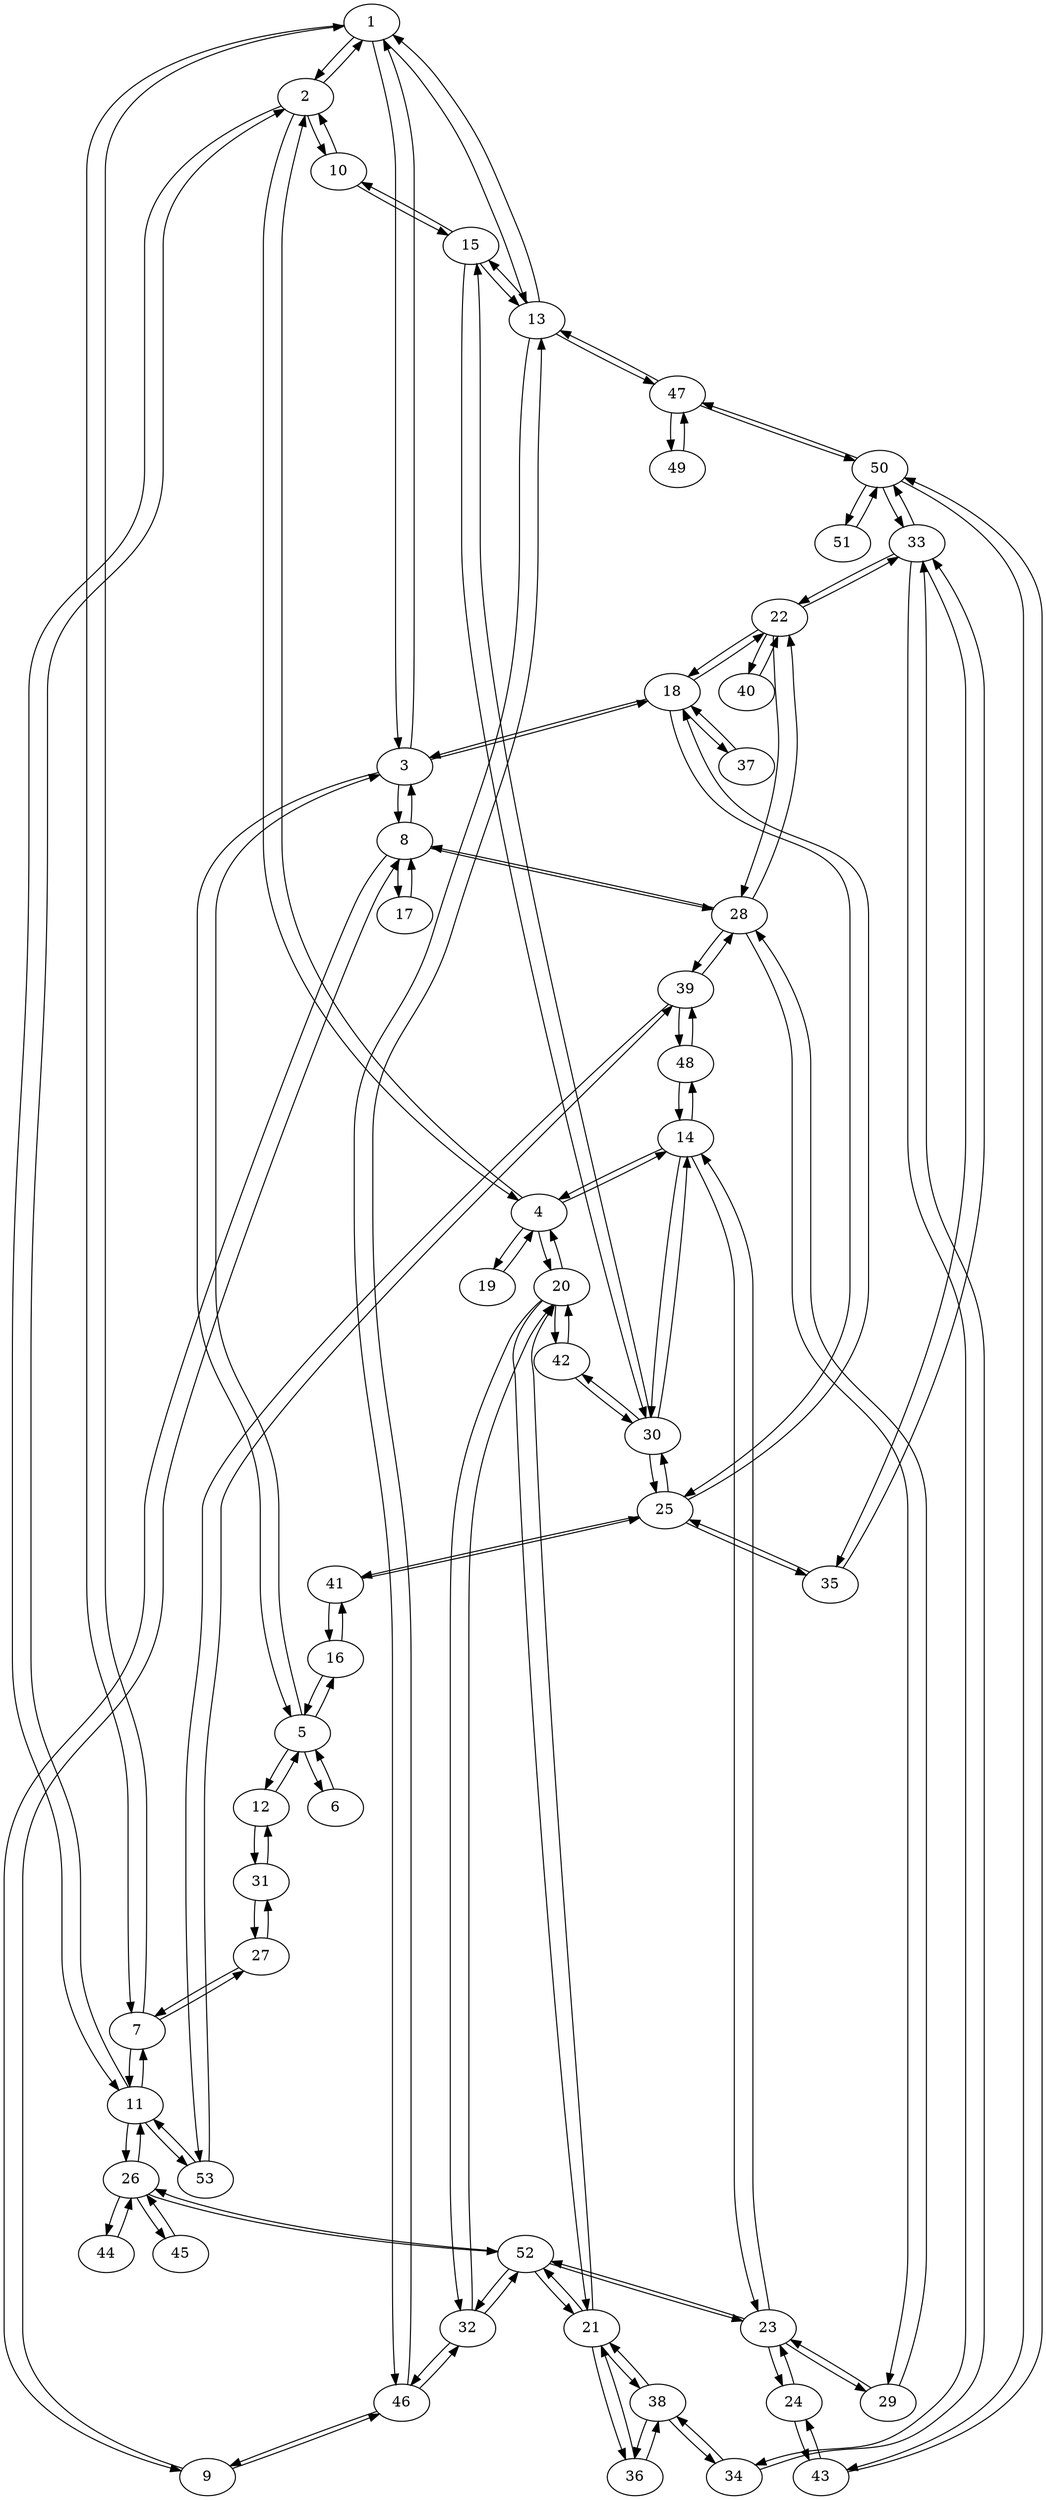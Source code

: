 digraph my_graph {
  1->2;
  1->3;
  1->7;
  1->13;
  2->1;
  2->11;
  2->4;
  2->10;
  3->1;
  3->5;
  3->8;
  3->18;
  4->2;
  4->14;
  4->19;
  4->20;
  5->3;
  5->6;
  5->12;
  5->16;
  6->5;
  7->1;
  7->11;
  7->27;
  8->3;
  8->9;
  8->17;
  8->28;
  9->8;
  9->46;
  10->2;
  10->15;
  11->2;
  11->7;
  11->26;
  11->53;
  12->5;
  12->31;
  13->1;
  13->15;
  13->46;
  13->47;
  14->4;
  14->23;
  14->30;
  14->48;
  15->13;
  15->10;
  15->30;
  16->5;
  16->41;
  17->8;
  18->3;
  18->22;
  18->25;
  18->37;
  19->4;
  20->4;
  20->21;
  20->32;
  20->42;
  21->20;
  21->52;
  21->36;
  21->38;
  22->18;
  22->28;
  22->33;
  22->40;
  23->14;
  23->52;
  23->24;
  23->29;
  24->23;
  24->43;
  25->18;
  25->30;
  25->35;
  25->41;
  26->11;
  26->52;
  26->44;
  26->45;
  27->7;
  27->31;
  28->22;
  28->8;
  28->29;
  28->39;
  29->23;
  29->28;
  30->15;
  30->25;
  30->14;
  30->42;
  31->12;
  31->27;
  32->20;
  32->46;
  32->52;
  33->22;
  33->50;
  33->34;
  33->35;
  34->33;
  34->38;
  35->25;
  35->33;
  36->21;
  36->38;
  37->18;
  38->36;
  38->21;
  38->34;
  39->28;
  39->48;
  39->53;
  40->22;
  41->16;
  41->25;
  42->20;
  42->30;
  43->24;
  43->50;
  44->26;
  45->26;
  46->32;
  46->9;
  46->13;
  47->13;
  47->49;
  47->50;
  48->39;
  48->14;
  49->47;
  50->33;
  50->43;
  50->47;
  50->51;
  51->50;
  52->21;
  52->23;
  52->26;
  52->32;
  53->11;
  53->39;
}
